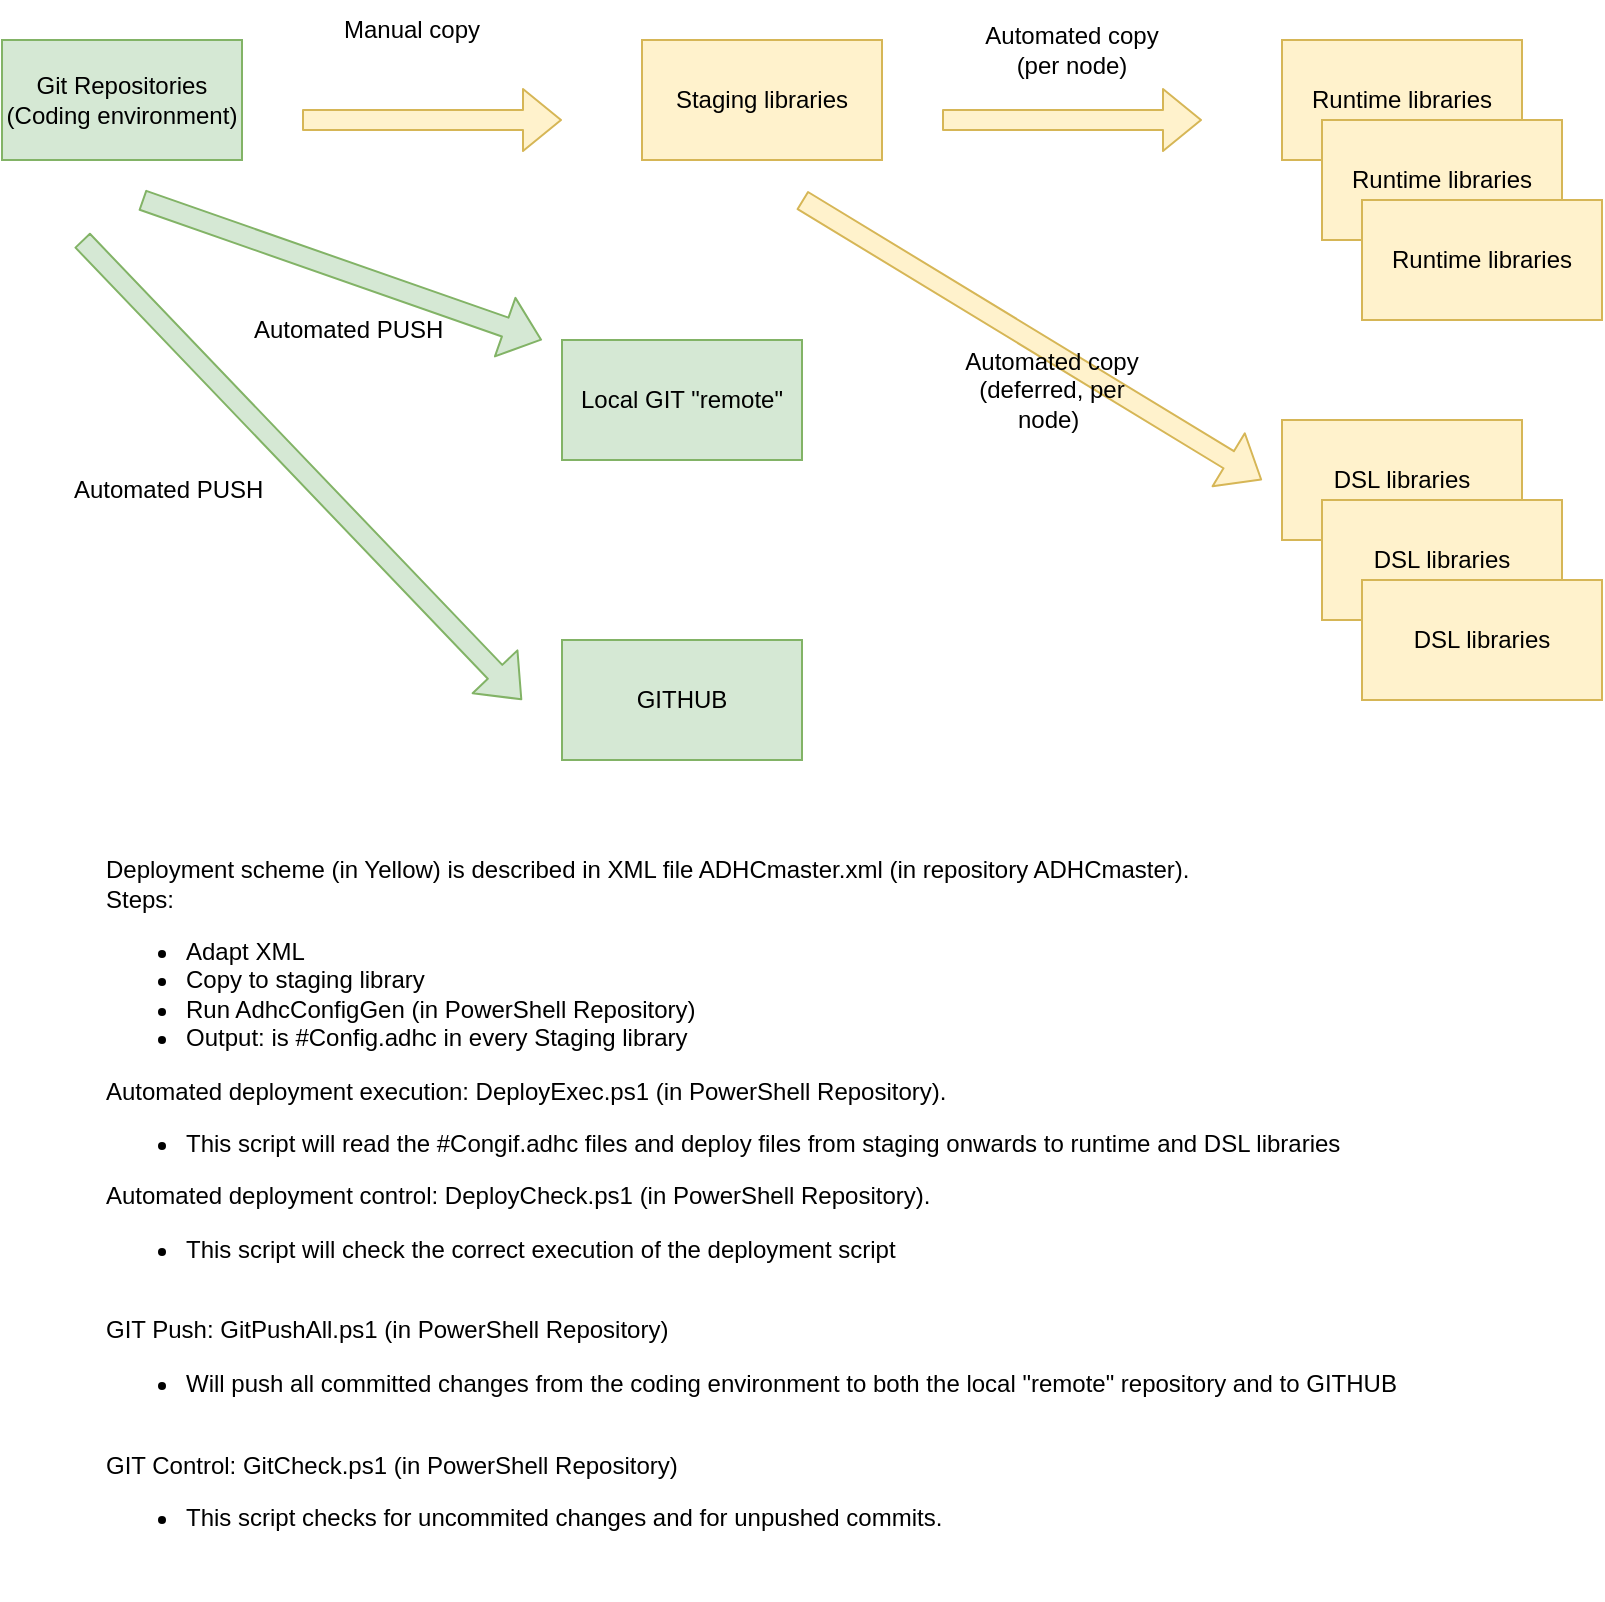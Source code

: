 <mxfile version="14.8.0"><diagram id="bqDJiymoWoOgHfYhYhrm" name="Page-1"><mxGraphModel dx="1382" dy="764" grid="1" gridSize="10" guides="1" tooltips="1" connect="1" arrows="1" fold="1" page="1" pageScale="1" pageWidth="827" pageHeight="1169" math="0" shadow="0"><root><mxCell id="0"/><mxCell id="1" parent="0"/><mxCell id="MdxGh32vgKIFDF_ascKF-1" value="Git Repositories&lt;br&gt;(Coding environment)" style="rounded=0;whiteSpace=wrap;html=1;fillColor=#d5e8d4;strokeColor=#82b366;" vertex="1" parent="1"><mxGeometry x="10" y="40" width="120" height="60" as="geometry"/></mxCell><mxCell id="MdxGh32vgKIFDF_ascKF-2" value="" style="shape=flexArrow;endArrow=classic;html=1;fillColor=#fff2cc;strokeColor=#d6b656;" edge="1" parent="1"><mxGeometry width="50" height="50" relative="1" as="geometry"><mxPoint x="160" y="80" as="sourcePoint"/><mxPoint x="290" y="80" as="targetPoint"/><Array as="points"/></mxGeometry></mxCell><mxCell id="MdxGh32vgKIFDF_ascKF-4" value="Manual copy" style="text;html=1;strokeColor=none;fillColor=none;align=center;verticalAlign=middle;whiteSpace=wrap;rounded=0;" vertex="1" parent="1"><mxGeometry x="160" y="20" width="110" height="30" as="geometry"/></mxCell><mxCell id="MdxGh32vgKIFDF_ascKF-5" value="Staging libraries" style="rounded=0;whiteSpace=wrap;html=1;fillColor=#fff2cc;strokeColor=#d6b656;" vertex="1" parent="1"><mxGeometry x="330" y="40" width="120" height="60" as="geometry"/></mxCell><mxCell id="MdxGh32vgKIFDF_ascKF-6" value="" style="shape=flexArrow;endArrow=classic;html=1;fillColor=#fff2cc;strokeColor=#d6b656;" edge="1" parent="1"><mxGeometry width="50" height="50" relative="1" as="geometry"><mxPoint x="480" y="80" as="sourcePoint"/><mxPoint x="610" y="80" as="targetPoint"/><Array as="points"/></mxGeometry></mxCell><mxCell id="MdxGh32vgKIFDF_ascKF-7" value="Automated copy&lt;br&gt;(per node)" style="text;html=1;strokeColor=none;fillColor=none;align=center;verticalAlign=middle;whiteSpace=wrap;rounded=0;" vertex="1" parent="1"><mxGeometry x="490" y="30" width="110" height="30" as="geometry"/></mxCell><mxCell id="MdxGh32vgKIFDF_ascKF-8" value="Runtime libraries" style="rounded=0;whiteSpace=wrap;html=1;fillColor=#fff2cc;strokeColor=#d6b656;" vertex="1" parent="1"><mxGeometry x="650" y="40" width="120" height="60" as="geometry"/></mxCell><mxCell id="MdxGh32vgKIFDF_ascKF-9" value="" style="shape=flexArrow;endArrow=classic;html=1;fillColor=#d5e8d4;strokeColor=#82b366;" edge="1" parent="1"><mxGeometry width="50" height="50" relative="1" as="geometry"><mxPoint x="80" y="120" as="sourcePoint"/><mxPoint x="280" y="190" as="targetPoint"/><Array as="points"/></mxGeometry></mxCell><mxCell id="MdxGh32vgKIFDF_ascKF-10" value="Automated PUSH&amp;nbsp;" style="text;html=1;strokeColor=none;fillColor=none;align=center;verticalAlign=middle;whiteSpace=wrap;rounded=0;" vertex="1" parent="1"><mxGeometry x="40" y="250" width="110" height="30" as="geometry"/></mxCell><mxCell id="MdxGh32vgKIFDF_ascKF-11" value="Local GIT &quot;remote&quot;" style="rounded=0;whiteSpace=wrap;html=1;fillColor=#d5e8d4;strokeColor=#82b366;" vertex="1" parent="1"><mxGeometry x="290" y="190" width="120" height="60" as="geometry"/></mxCell><mxCell id="MdxGh32vgKIFDF_ascKF-12" value="" style="shape=flexArrow;endArrow=classic;html=1;fillColor=#d5e8d4;strokeColor=#82b366;" edge="1" parent="1"><mxGeometry width="50" height="50" relative="1" as="geometry"><mxPoint x="50" y="140" as="sourcePoint"/><mxPoint x="270" y="370" as="targetPoint"/><Array as="points"/></mxGeometry></mxCell><mxCell id="MdxGh32vgKIFDF_ascKF-13" value="GITHUB" style="rounded=0;whiteSpace=wrap;html=1;fillColor=#d5e8d4;strokeColor=#82b366;" vertex="1" parent="1"><mxGeometry x="290" y="340" width="120" height="60" as="geometry"/></mxCell><mxCell id="MdxGh32vgKIFDF_ascKF-14" value="" style="shape=flexArrow;endArrow=classic;html=1;fillColor=#fff2cc;strokeColor=#d6b656;" edge="1" parent="1"><mxGeometry width="50" height="50" relative="1" as="geometry"><mxPoint x="410" y="120" as="sourcePoint"/><mxPoint x="640" y="260" as="targetPoint"/><Array as="points"/></mxGeometry></mxCell><mxCell id="MdxGh32vgKIFDF_ascKF-15" value="Automated PUSH&amp;nbsp;" style="text;html=1;strokeColor=none;fillColor=none;align=center;verticalAlign=middle;whiteSpace=wrap;rounded=0;" vertex="1" parent="1"><mxGeometry x="130" y="170" width="110" height="30" as="geometry"/></mxCell><mxCell id="MdxGh32vgKIFDF_ascKF-16" value="Automated copy&lt;br&gt;(deferred, per node)&amp;nbsp;" style="text;html=1;strokeColor=none;fillColor=none;align=center;verticalAlign=middle;whiteSpace=wrap;rounded=0;" vertex="1" parent="1"><mxGeometry x="480" y="190" width="110" height="50" as="geometry"/></mxCell><mxCell id="MdxGh32vgKIFDF_ascKF-17" value="DSL libraries" style="rounded=0;whiteSpace=wrap;html=1;fillColor=#fff2cc;strokeColor=#d6b656;" vertex="1" parent="1"><mxGeometry x="650" y="230" width="120" height="60" as="geometry"/></mxCell><mxCell id="MdxGh32vgKIFDF_ascKF-18" value="Runtime libraries" style="rounded=0;whiteSpace=wrap;html=1;fillColor=#fff2cc;strokeColor=#d6b656;" vertex="1" parent="1"><mxGeometry x="670" y="80" width="120" height="60" as="geometry"/></mxCell><mxCell id="MdxGh32vgKIFDF_ascKF-19" value="Runtime libraries" style="rounded=0;whiteSpace=wrap;html=1;fillColor=#fff2cc;strokeColor=#d6b656;" vertex="1" parent="1"><mxGeometry x="690" y="120" width="120" height="60" as="geometry"/></mxCell><mxCell id="MdxGh32vgKIFDF_ascKF-20" value="DSL libraries" style="rounded=0;whiteSpace=wrap;html=1;fillColor=#fff2cc;strokeColor=#d6b656;" vertex="1" parent="1"><mxGeometry x="670" y="270" width="120" height="60" as="geometry"/></mxCell><mxCell id="MdxGh32vgKIFDF_ascKF-21" value="DSL libraries" style="rounded=0;whiteSpace=wrap;html=1;fillColor=#fff2cc;strokeColor=#d6b656;" vertex="1" parent="1"><mxGeometry x="690" y="310" width="120" height="60" as="geometry"/></mxCell><mxCell id="MdxGh32vgKIFDF_ascKF-22" value="Deployment scheme (in Yellow) is described in XML file ADHCmaster.xml (in repository ADHCmaster).&amp;nbsp;&lt;br&gt;Steps:&lt;br&gt;&lt;ul&gt;&lt;li&gt;Adapt XML&lt;/li&gt;&lt;li&gt;Copy to staging library&lt;/li&gt;&lt;li&gt;Run AdhcConfigGen (in PowerShell Repository)&lt;/li&gt;&lt;li&gt;Output: is #Config.adhc in every Staging library&lt;/li&gt;&lt;/ul&gt;&lt;div&gt;Automated deployment execution: DeployExec.ps1 (in PowerShell Repository).&amp;nbsp;&lt;/div&gt;&lt;div&gt;&lt;ul&gt;&lt;li&gt;This script will read the #Congif.adhc files and deploy files from staging onwards to runtime and DSL libraries&lt;/li&gt;&lt;/ul&gt;&lt;div&gt;Automated deployment control: DeployCheck.ps1 (in PowerShell Repository).&lt;/div&gt;&lt;/div&gt;&lt;div&gt;&lt;ul&gt;&lt;li&gt;This script will check the correct execution of the deployment script&lt;/li&gt;&lt;/ul&gt;&lt;div&gt;&lt;br&gt;&lt;/div&gt;&lt;/div&gt;&lt;div&gt;GIT Push: GitPushAll.ps1 (in PowerShell Repository)&lt;/div&gt;&lt;div&gt;&lt;ul&gt;&lt;li&gt;Will push all committed changes from the coding environment to both the local &quot;remote&quot; repository and to GITHUB&lt;/li&gt;&lt;/ul&gt;&lt;div&gt;&lt;br&gt;&lt;/div&gt;&lt;/div&gt;&lt;div&gt;GIT Control: GitCheck.ps1 (in PowerShell Repository)&lt;/div&gt;&lt;div&gt;&lt;ul&gt;&lt;li&gt;This script checks for uncommited changes and for unpushed commits.&amp;nbsp;&lt;/li&gt;&lt;/ul&gt;&lt;/div&gt;&lt;div&gt;&lt;br&gt;&lt;/div&gt;" style="text;html=1;strokeColor=none;fillColor=none;align=left;verticalAlign=middle;whiteSpace=wrap;rounded=0;" vertex="1" parent="1"><mxGeometry x="60" y="440" width="710" height="380" as="geometry"/></mxCell></root></mxGraphModel></diagram></mxfile>